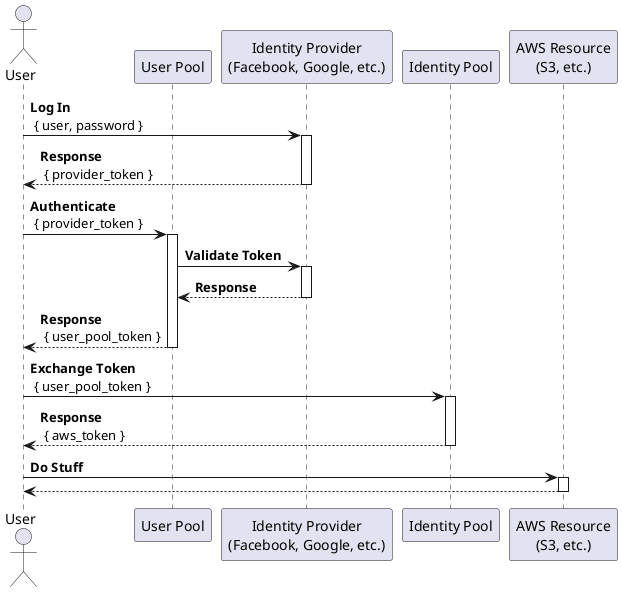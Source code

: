 @startuml Cognito Authentication
actor "User" as user
participant "User Pool" as user_pool
participant "Identity Provider\n(Facebook, Google, etc.)" as identity_provider
participant "Identity Pool" as identity_pool
participant "AWS Resource\n(S3, etc.)" as aws

user -> identity_provider ++: **Log In**\n { user, password }
identity_provider --> user --: **Response**\n { provider_token }
user -> user_pool ++: **Authenticate**\n { provider_token }
user_pool -> identity_provider ++: **Validate Token**
identity_provider --> user_pool --: **Response**
user_pool --> user --: **Response**\n { user_pool_token }
user -> identity_pool ++: **Exchange Token**\n { user_pool_token }
identity_pool --> user --: **Response**\n { aws_token }
user -> aws ++: **Do Stuff**
aws --> user --:

@enduml
